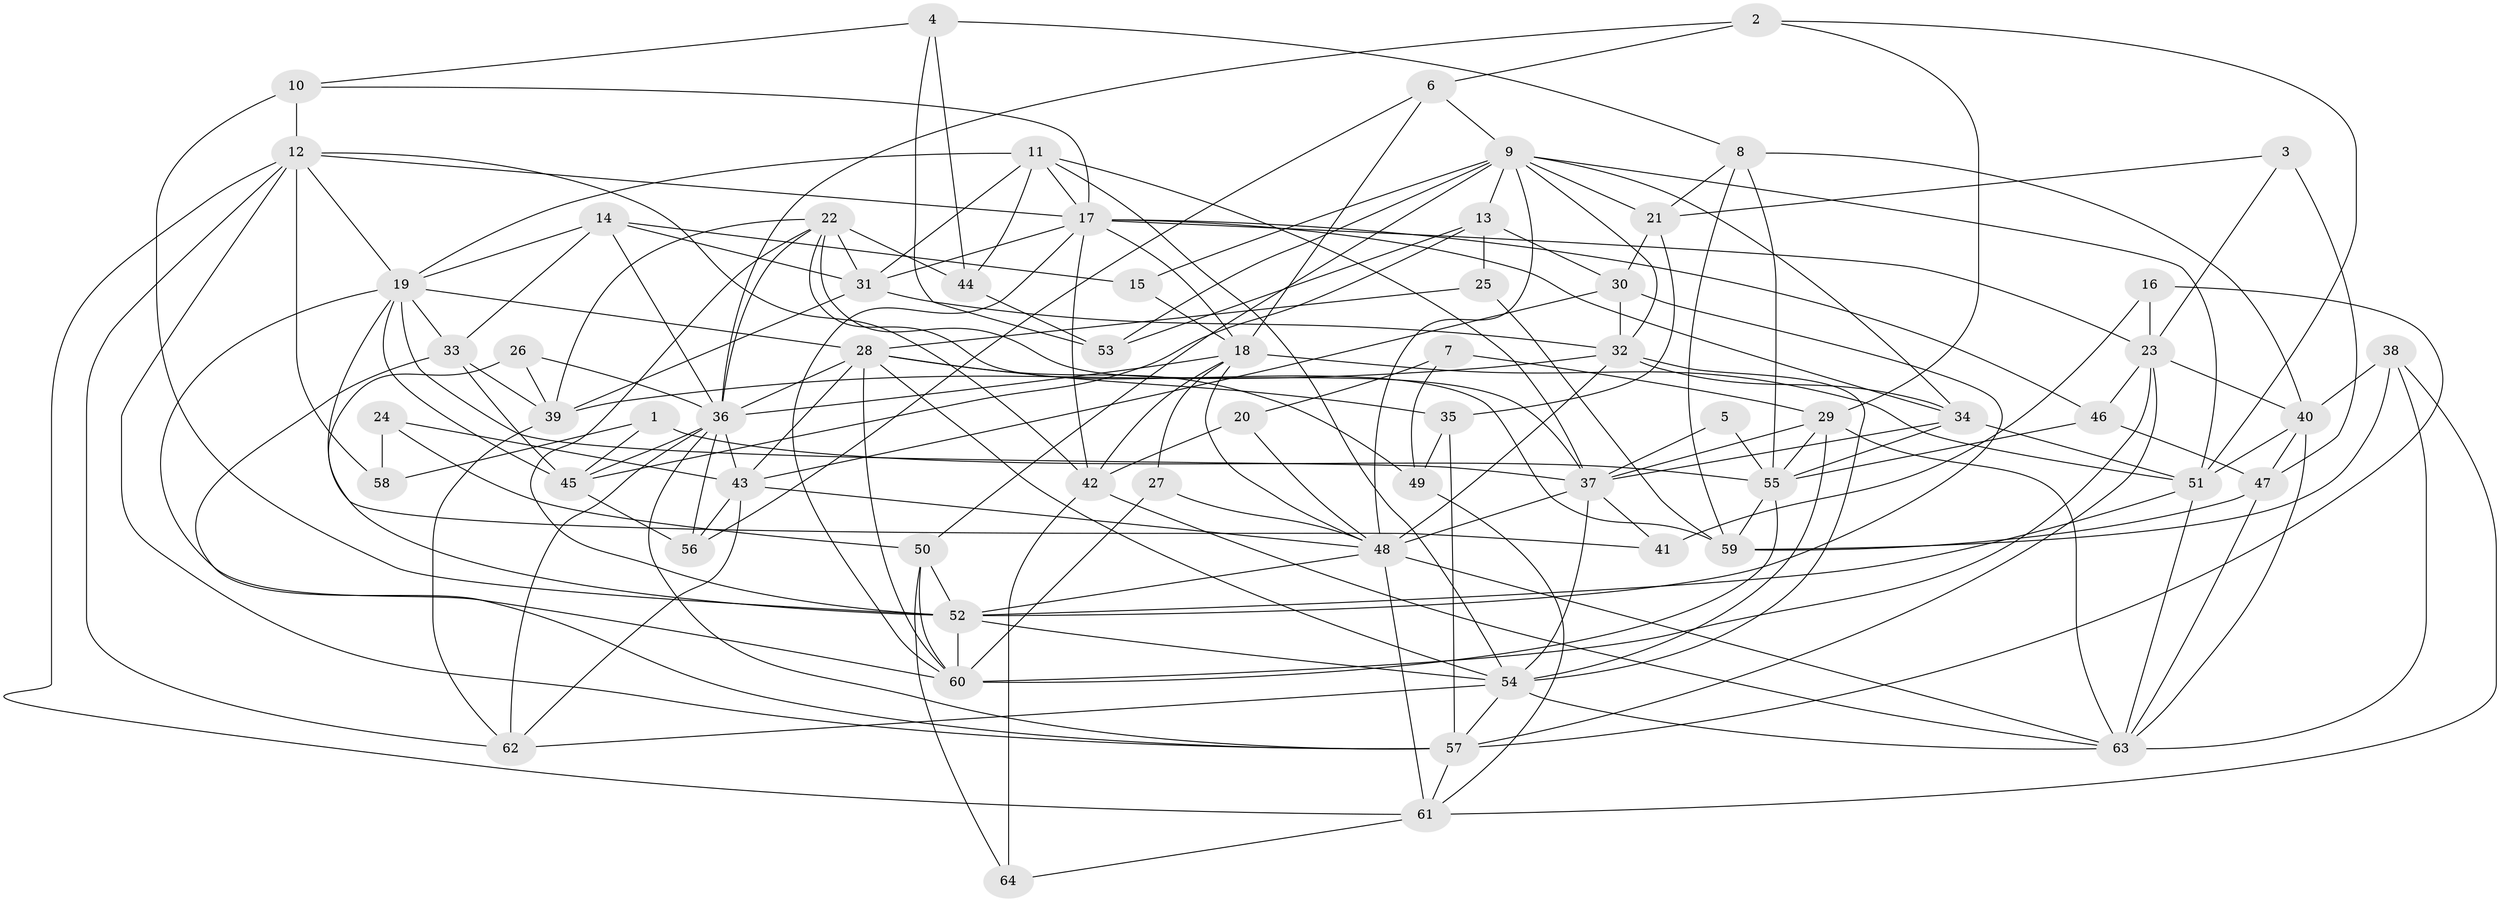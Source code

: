 // original degree distribution, {3: 0.2755905511811024, 4: 0.23622047244094488, 2: 0.14960629921259844, 5: 0.2204724409448819, 7: 0.06299212598425197, 8: 0.015748031496062992, 6: 0.031496062992125984, 9: 0.007874015748031496}
// Generated by graph-tools (version 1.1) at 2025/01/03/09/25 03:01:57]
// undirected, 64 vertices, 179 edges
graph export_dot {
graph [start="1"]
  node [color=gray90,style=filled];
  1;
  2;
  3;
  4;
  5;
  6;
  7;
  8;
  9;
  10;
  11;
  12;
  13;
  14;
  15;
  16;
  17;
  18;
  19;
  20;
  21;
  22;
  23;
  24;
  25;
  26;
  27;
  28;
  29;
  30;
  31;
  32;
  33;
  34;
  35;
  36;
  37;
  38;
  39;
  40;
  41;
  42;
  43;
  44;
  45;
  46;
  47;
  48;
  49;
  50;
  51;
  52;
  53;
  54;
  55;
  56;
  57;
  58;
  59;
  60;
  61;
  62;
  63;
  64;
  1 -- 45 [weight=1.0];
  1 -- 55 [weight=1.0];
  1 -- 58 [weight=1.0];
  2 -- 6 [weight=1.0];
  2 -- 29 [weight=1.0];
  2 -- 36 [weight=1.0];
  2 -- 51 [weight=1.0];
  3 -- 21 [weight=1.0];
  3 -- 23 [weight=1.0];
  3 -- 47 [weight=1.0];
  4 -- 8 [weight=1.0];
  4 -- 10 [weight=1.0];
  4 -- 44 [weight=1.0];
  4 -- 53 [weight=1.0];
  5 -- 37 [weight=1.0];
  5 -- 55 [weight=1.0];
  6 -- 9 [weight=1.0];
  6 -- 18 [weight=1.0];
  6 -- 56 [weight=1.0];
  7 -- 20 [weight=1.0];
  7 -- 29 [weight=1.0];
  7 -- 49 [weight=1.0];
  8 -- 21 [weight=1.0];
  8 -- 40 [weight=1.0];
  8 -- 55 [weight=1.0];
  8 -- 59 [weight=1.0];
  9 -- 13 [weight=1.0];
  9 -- 15 [weight=1.0];
  9 -- 21 [weight=1.0];
  9 -- 32 [weight=1.0];
  9 -- 34 [weight=1.0];
  9 -- 48 [weight=1.0];
  9 -- 50 [weight=1.0];
  9 -- 51 [weight=1.0];
  9 -- 53 [weight=1.0];
  10 -- 12 [weight=1.0];
  10 -- 17 [weight=1.0];
  10 -- 52 [weight=2.0];
  11 -- 17 [weight=1.0];
  11 -- 19 [weight=1.0];
  11 -- 31 [weight=1.0];
  11 -- 37 [weight=1.0];
  11 -- 44 [weight=1.0];
  11 -- 54 [weight=1.0];
  12 -- 17 [weight=1.0];
  12 -- 19 [weight=1.0];
  12 -- 42 [weight=1.0];
  12 -- 57 [weight=1.0];
  12 -- 58 [weight=1.0];
  12 -- 61 [weight=1.0];
  12 -- 62 [weight=1.0];
  13 -- 25 [weight=1.0];
  13 -- 30 [weight=1.0];
  13 -- 45 [weight=1.0];
  13 -- 53 [weight=1.0];
  14 -- 15 [weight=1.0];
  14 -- 19 [weight=1.0];
  14 -- 31 [weight=1.0];
  14 -- 33 [weight=1.0];
  14 -- 36 [weight=1.0];
  15 -- 18 [weight=1.0];
  16 -- 23 [weight=1.0];
  16 -- 41 [weight=1.0];
  16 -- 57 [weight=1.0];
  17 -- 18 [weight=1.0];
  17 -- 23 [weight=1.0];
  17 -- 31 [weight=1.0];
  17 -- 34 [weight=1.0];
  17 -- 42 [weight=1.0];
  17 -- 46 [weight=1.0];
  17 -- 60 [weight=1.0];
  18 -- 27 [weight=1.0];
  18 -- 36 [weight=1.0];
  18 -- 42 [weight=1.0];
  18 -- 48 [weight=1.0];
  18 -- 51 [weight=1.0];
  19 -- 28 [weight=1.0];
  19 -- 33 [weight=1.0];
  19 -- 37 [weight=1.0];
  19 -- 41 [weight=1.0];
  19 -- 45 [weight=1.0];
  19 -- 60 [weight=1.0];
  20 -- 42 [weight=1.0];
  20 -- 48 [weight=1.0];
  21 -- 30 [weight=1.0];
  21 -- 35 [weight=1.0];
  22 -- 31 [weight=1.0];
  22 -- 36 [weight=1.0];
  22 -- 37 [weight=1.0];
  22 -- 39 [weight=1.0];
  22 -- 44 [weight=2.0];
  22 -- 52 [weight=1.0];
  22 -- 59 [weight=1.0];
  23 -- 40 [weight=1.0];
  23 -- 46 [weight=1.0];
  23 -- 57 [weight=1.0];
  23 -- 60 [weight=2.0];
  24 -- 43 [weight=1.0];
  24 -- 50 [weight=1.0];
  24 -- 58 [weight=1.0];
  25 -- 28 [weight=1.0];
  25 -- 59 [weight=1.0];
  26 -- 36 [weight=1.0];
  26 -- 39 [weight=1.0];
  26 -- 52 [weight=1.0];
  27 -- 48 [weight=1.0];
  27 -- 60 [weight=1.0];
  28 -- 35 [weight=1.0];
  28 -- 36 [weight=1.0];
  28 -- 43 [weight=1.0];
  28 -- 49 [weight=1.0];
  28 -- 54 [weight=2.0];
  28 -- 60 [weight=1.0];
  29 -- 37 [weight=1.0];
  29 -- 54 [weight=1.0];
  29 -- 55 [weight=1.0];
  29 -- 63 [weight=1.0];
  30 -- 32 [weight=1.0];
  30 -- 43 [weight=1.0];
  30 -- 52 [weight=1.0];
  31 -- 32 [weight=1.0];
  31 -- 39 [weight=1.0];
  32 -- 34 [weight=1.0];
  32 -- 39 [weight=1.0];
  32 -- 48 [weight=1.0];
  32 -- 54 [weight=1.0];
  33 -- 39 [weight=1.0];
  33 -- 45 [weight=2.0];
  33 -- 57 [weight=1.0];
  34 -- 37 [weight=1.0];
  34 -- 51 [weight=1.0];
  34 -- 55 [weight=1.0];
  35 -- 49 [weight=1.0];
  35 -- 57 [weight=1.0];
  36 -- 43 [weight=1.0];
  36 -- 45 [weight=1.0];
  36 -- 56 [weight=1.0];
  36 -- 57 [weight=1.0];
  36 -- 62 [weight=1.0];
  37 -- 41 [weight=1.0];
  37 -- 48 [weight=1.0];
  37 -- 54 [weight=1.0];
  38 -- 40 [weight=1.0];
  38 -- 59 [weight=2.0];
  38 -- 61 [weight=1.0];
  38 -- 63 [weight=1.0];
  39 -- 62 [weight=1.0];
  40 -- 47 [weight=1.0];
  40 -- 51 [weight=1.0];
  40 -- 63 [weight=1.0];
  42 -- 63 [weight=1.0];
  42 -- 64 [weight=1.0];
  43 -- 48 [weight=1.0];
  43 -- 56 [weight=1.0];
  43 -- 62 [weight=1.0];
  44 -- 53 [weight=1.0];
  45 -- 56 [weight=1.0];
  46 -- 47 [weight=1.0];
  46 -- 55 [weight=1.0];
  47 -- 59 [weight=1.0];
  47 -- 63 [weight=1.0];
  48 -- 52 [weight=1.0];
  48 -- 61 [weight=1.0];
  48 -- 63 [weight=2.0];
  49 -- 61 [weight=1.0];
  50 -- 52 [weight=1.0];
  50 -- 60 [weight=1.0];
  50 -- 64 [weight=1.0];
  51 -- 52 [weight=1.0];
  51 -- 63 [weight=2.0];
  52 -- 54 [weight=1.0];
  52 -- 60 [weight=1.0];
  54 -- 57 [weight=1.0];
  54 -- 62 [weight=1.0];
  54 -- 63 [weight=1.0];
  55 -- 59 [weight=2.0];
  55 -- 60 [weight=1.0];
  57 -- 61 [weight=1.0];
  61 -- 64 [weight=1.0];
}
